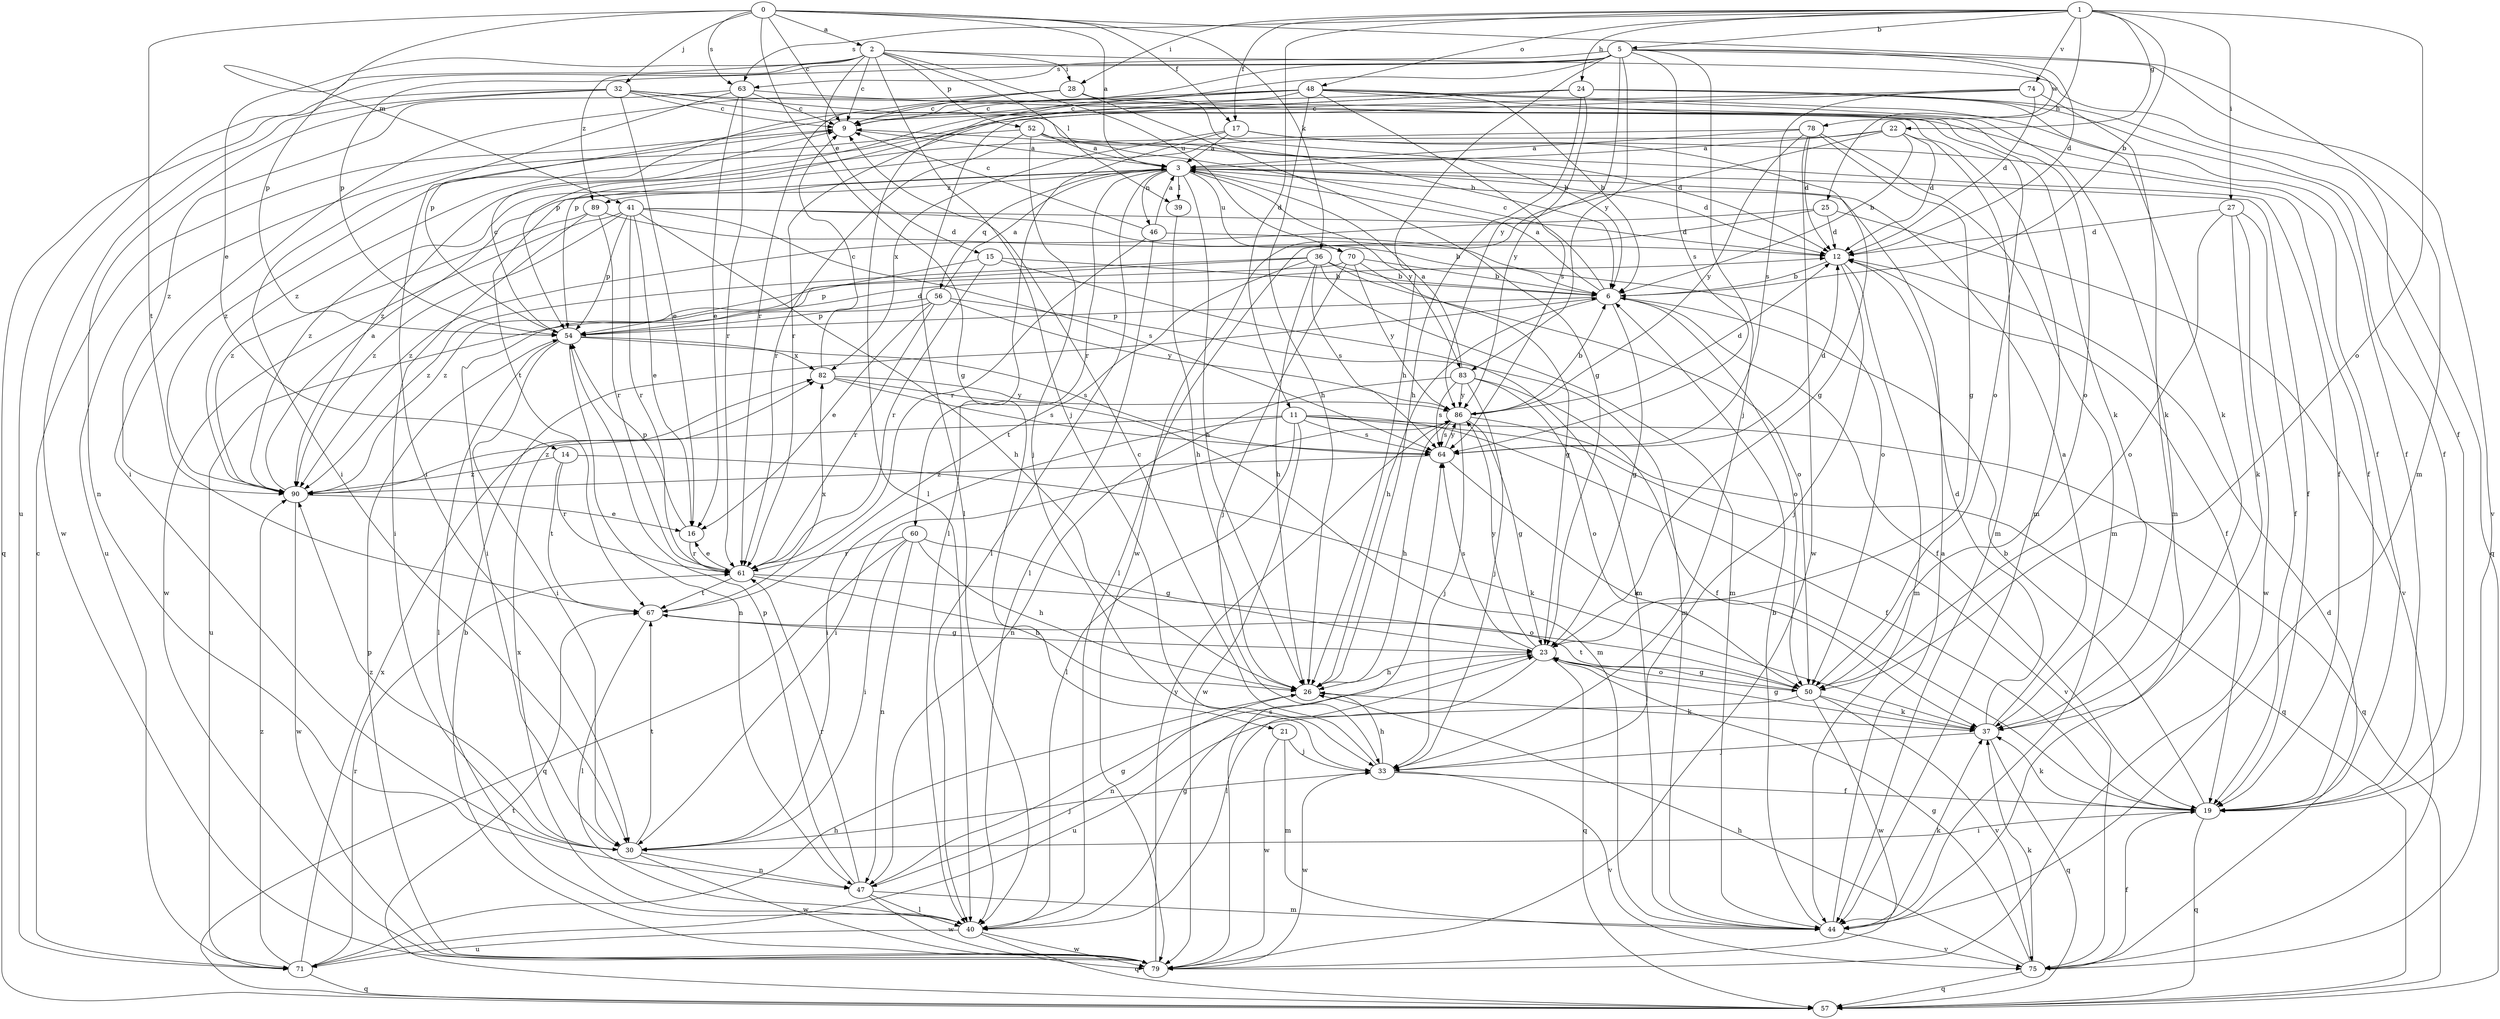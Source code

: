 strict digraph  {
0;
1;
2;
3;
5;
6;
9;
11;
12;
14;
15;
16;
17;
19;
21;
22;
23;
24;
25;
26;
27;
28;
30;
32;
33;
36;
37;
39;
40;
41;
44;
46;
47;
48;
50;
52;
54;
56;
57;
60;
61;
63;
64;
67;
70;
71;
74;
75;
78;
79;
82;
83;
86;
89;
90;
0 -> 2  [label=a];
0 -> 3  [label=a];
0 -> 9  [label=c];
0 -> 17  [label=f];
0 -> 21  [label=g];
0 -> 32  [label=j];
0 -> 36  [label=k];
0 -> 41  [label=m];
0 -> 44  [label=m];
0 -> 63  [label=s];
0 -> 67  [label=t];
1 -> 5  [label=b];
1 -> 6  [label=b];
1 -> 11  [label=d];
1 -> 17  [label=f];
1 -> 22  [label=g];
1 -> 24  [label=h];
1 -> 25  [label=h];
1 -> 27  [label=i];
1 -> 28  [label=i];
1 -> 48  [label=o];
1 -> 50  [label=o];
1 -> 63  [label=s];
1 -> 74  [label=v];
2 -> 9  [label=c];
2 -> 14  [label=e];
2 -> 15  [label=e];
2 -> 19  [label=f];
2 -> 28  [label=i];
2 -> 33  [label=j];
2 -> 39  [label=l];
2 -> 52  [label=p];
2 -> 54  [label=p];
2 -> 70  [label=u];
2 -> 89  [label=z];
3 -> 12  [label=d];
3 -> 19  [label=f];
3 -> 26  [label=h];
3 -> 39  [label=l];
3 -> 40  [label=l];
3 -> 46  [label=n];
3 -> 56  [label=q];
3 -> 60  [label=r];
3 -> 70  [label=u];
3 -> 83  [label=y];
3 -> 89  [label=z];
3 -> 90  [label=z];
5 -> 12  [label=d];
5 -> 26  [label=h];
5 -> 33  [label=j];
5 -> 40  [label=l];
5 -> 54  [label=p];
5 -> 61  [label=r];
5 -> 63  [label=s];
5 -> 64  [label=s];
5 -> 71  [label=u];
5 -> 75  [label=v];
5 -> 78  [label=w];
5 -> 83  [label=y];
5 -> 86  [label=y];
6 -> 3  [label=a];
6 -> 9  [label=c];
6 -> 19  [label=f];
6 -> 23  [label=g];
6 -> 26  [label=h];
6 -> 50  [label=o];
6 -> 54  [label=p];
9 -> 3  [label=a];
9 -> 90  [label=z];
11 -> 19  [label=f];
11 -> 30  [label=i];
11 -> 40  [label=l];
11 -> 57  [label=q];
11 -> 64  [label=s];
11 -> 75  [label=v];
11 -> 79  [label=w];
11 -> 90  [label=z];
12 -> 6  [label=b];
12 -> 19  [label=f];
12 -> 33  [label=j];
12 -> 44  [label=m];
14 -> 37  [label=k];
14 -> 61  [label=r];
14 -> 67  [label=t];
14 -> 90  [label=z];
15 -> 6  [label=b];
15 -> 44  [label=m];
15 -> 54  [label=p];
15 -> 61  [label=r];
16 -> 54  [label=p];
16 -> 61  [label=r];
17 -> 3  [label=a];
17 -> 19  [label=f];
17 -> 23  [label=g];
17 -> 40  [label=l];
17 -> 82  [label=x];
19 -> 6  [label=b];
19 -> 30  [label=i];
19 -> 37  [label=k];
19 -> 57  [label=q];
21 -> 33  [label=j];
21 -> 44  [label=m];
21 -> 79  [label=w];
22 -> 3  [label=a];
22 -> 6  [label=b];
22 -> 12  [label=d];
22 -> 44  [label=m];
22 -> 67  [label=t];
22 -> 79  [label=w];
23 -> 26  [label=h];
23 -> 40  [label=l];
23 -> 50  [label=o];
23 -> 57  [label=q];
23 -> 64  [label=s];
23 -> 86  [label=y];
24 -> 9  [label=c];
24 -> 19  [label=f];
24 -> 26  [label=h];
24 -> 37  [label=k];
24 -> 40  [label=l];
24 -> 54  [label=p];
24 -> 57  [label=q];
24 -> 86  [label=y];
25 -> 12  [label=d];
25 -> 40  [label=l];
25 -> 75  [label=v];
25 -> 90  [label=z];
26 -> 37  [label=k];
26 -> 47  [label=n];
27 -> 12  [label=d];
27 -> 19  [label=f];
27 -> 37  [label=k];
27 -> 50  [label=o];
27 -> 79  [label=w];
28 -> 6  [label=b];
28 -> 9  [label=c];
28 -> 23  [label=g];
28 -> 30  [label=i];
28 -> 37  [label=k];
28 -> 54  [label=p];
30 -> 33  [label=j];
30 -> 47  [label=n];
30 -> 67  [label=t];
30 -> 79  [label=w];
30 -> 90  [label=z];
32 -> 6  [label=b];
32 -> 9  [label=c];
32 -> 16  [label=e];
32 -> 19  [label=f];
32 -> 44  [label=m];
32 -> 47  [label=n];
32 -> 57  [label=q];
32 -> 79  [label=w];
33 -> 9  [label=c];
33 -> 19  [label=f];
33 -> 26  [label=h];
33 -> 75  [label=v];
33 -> 79  [label=w];
36 -> 6  [label=b];
36 -> 26  [label=h];
36 -> 30  [label=i];
36 -> 44  [label=m];
36 -> 50  [label=o];
36 -> 64  [label=s];
36 -> 67  [label=t];
36 -> 90  [label=z];
37 -> 3  [label=a];
37 -> 12  [label=d];
37 -> 23  [label=g];
37 -> 33  [label=j];
37 -> 57  [label=q];
39 -> 26  [label=h];
40 -> 23  [label=g];
40 -> 57  [label=q];
40 -> 71  [label=u];
40 -> 79  [label=w];
40 -> 82  [label=x];
41 -> 6  [label=b];
41 -> 12  [label=d];
41 -> 16  [label=e];
41 -> 26  [label=h];
41 -> 54  [label=p];
41 -> 61  [label=r];
41 -> 64  [label=s];
41 -> 79  [label=w];
41 -> 90  [label=z];
44 -> 3  [label=a];
44 -> 6  [label=b];
44 -> 37  [label=k];
44 -> 75  [label=v];
46 -> 3  [label=a];
46 -> 9  [label=c];
46 -> 40  [label=l];
46 -> 50  [label=o];
46 -> 61  [label=r];
47 -> 23  [label=g];
47 -> 40  [label=l];
47 -> 44  [label=m];
47 -> 54  [label=p];
47 -> 61  [label=r];
47 -> 79  [label=w];
48 -> 6  [label=b];
48 -> 9  [label=c];
48 -> 19  [label=f];
48 -> 26  [label=h];
48 -> 30  [label=i];
48 -> 37  [label=k];
48 -> 50  [label=o];
48 -> 54  [label=p];
48 -> 61  [label=r];
48 -> 64  [label=s];
50 -> 23  [label=g];
50 -> 37  [label=k];
50 -> 67  [label=t];
50 -> 71  [label=u];
50 -> 75  [label=v];
50 -> 79  [label=w];
52 -> 3  [label=a];
52 -> 12  [label=d];
52 -> 19  [label=f];
52 -> 33  [label=j];
52 -> 61  [label=r];
52 -> 71  [label=u];
54 -> 9  [label=c];
54 -> 12  [label=d];
54 -> 30  [label=i];
54 -> 40  [label=l];
54 -> 47  [label=n];
54 -> 64  [label=s];
54 -> 82  [label=x];
56 -> 3  [label=a];
56 -> 16  [label=e];
56 -> 44  [label=m];
56 -> 54  [label=p];
56 -> 61  [label=r];
56 -> 71  [label=u];
56 -> 86  [label=y];
57 -> 67  [label=t];
60 -> 23  [label=g];
60 -> 26  [label=h];
60 -> 30  [label=i];
60 -> 47  [label=n];
60 -> 57  [label=q];
60 -> 61  [label=r];
61 -> 16  [label=e];
61 -> 26  [label=h];
61 -> 50  [label=o];
61 -> 67  [label=t];
63 -> 9  [label=c];
63 -> 16  [label=e];
63 -> 30  [label=i];
63 -> 50  [label=o];
63 -> 61  [label=r];
63 -> 90  [label=z];
64 -> 12  [label=d];
64 -> 37  [label=k];
64 -> 86  [label=y];
64 -> 90  [label=z];
67 -> 23  [label=g];
67 -> 40  [label=l];
67 -> 82  [label=x];
70 -> 6  [label=b];
70 -> 23  [label=g];
70 -> 33  [label=j];
70 -> 86  [label=y];
70 -> 90  [label=z];
71 -> 9  [label=c];
71 -> 26  [label=h];
71 -> 57  [label=q];
71 -> 61  [label=r];
71 -> 82  [label=x];
71 -> 90  [label=z];
74 -> 9  [label=c];
74 -> 12  [label=d];
74 -> 44  [label=m];
74 -> 64  [label=s];
74 -> 90  [label=z];
75 -> 12  [label=d];
75 -> 19  [label=f];
75 -> 23  [label=g];
75 -> 26  [label=h];
75 -> 37  [label=k];
75 -> 57  [label=q];
78 -> 3  [label=a];
78 -> 12  [label=d];
78 -> 23  [label=g];
78 -> 44  [label=m];
78 -> 79  [label=w];
78 -> 86  [label=y];
78 -> 90  [label=z];
79 -> 6  [label=b];
79 -> 54  [label=p];
79 -> 64  [label=s];
79 -> 86  [label=y];
82 -> 9  [label=c];
82 -> 44  [label=m];
82 -> 64  [label=s];
82 -> 86  [label=y];
83 -> 3  [label=a];
83 -> 19  [label=f];
83 -> 33  [label=j];
83 -> 47  [label=n];
83 -> 50  [label=o];
83 -> 64  [label=s];
83 -> 86  [label=y];
86 -> 6  [label=b];
86 -> 12  [label=d];
86 -> 23  [label=g];
86 -> 26  [label=h];
86 -> 30  [label=i];
86 -> 33  [label=j];
86 -> 57  [label=q];
86 -> 64  [label=s];
89 -> 12  [label=d];
89 -> 30  [label=i];
89 -> 61  [label=r];
89 -> 90  [label=z];
90 -> 3  [label=a];
90 -> 16  [label=e];
90 -> 79  [label=w];
}
